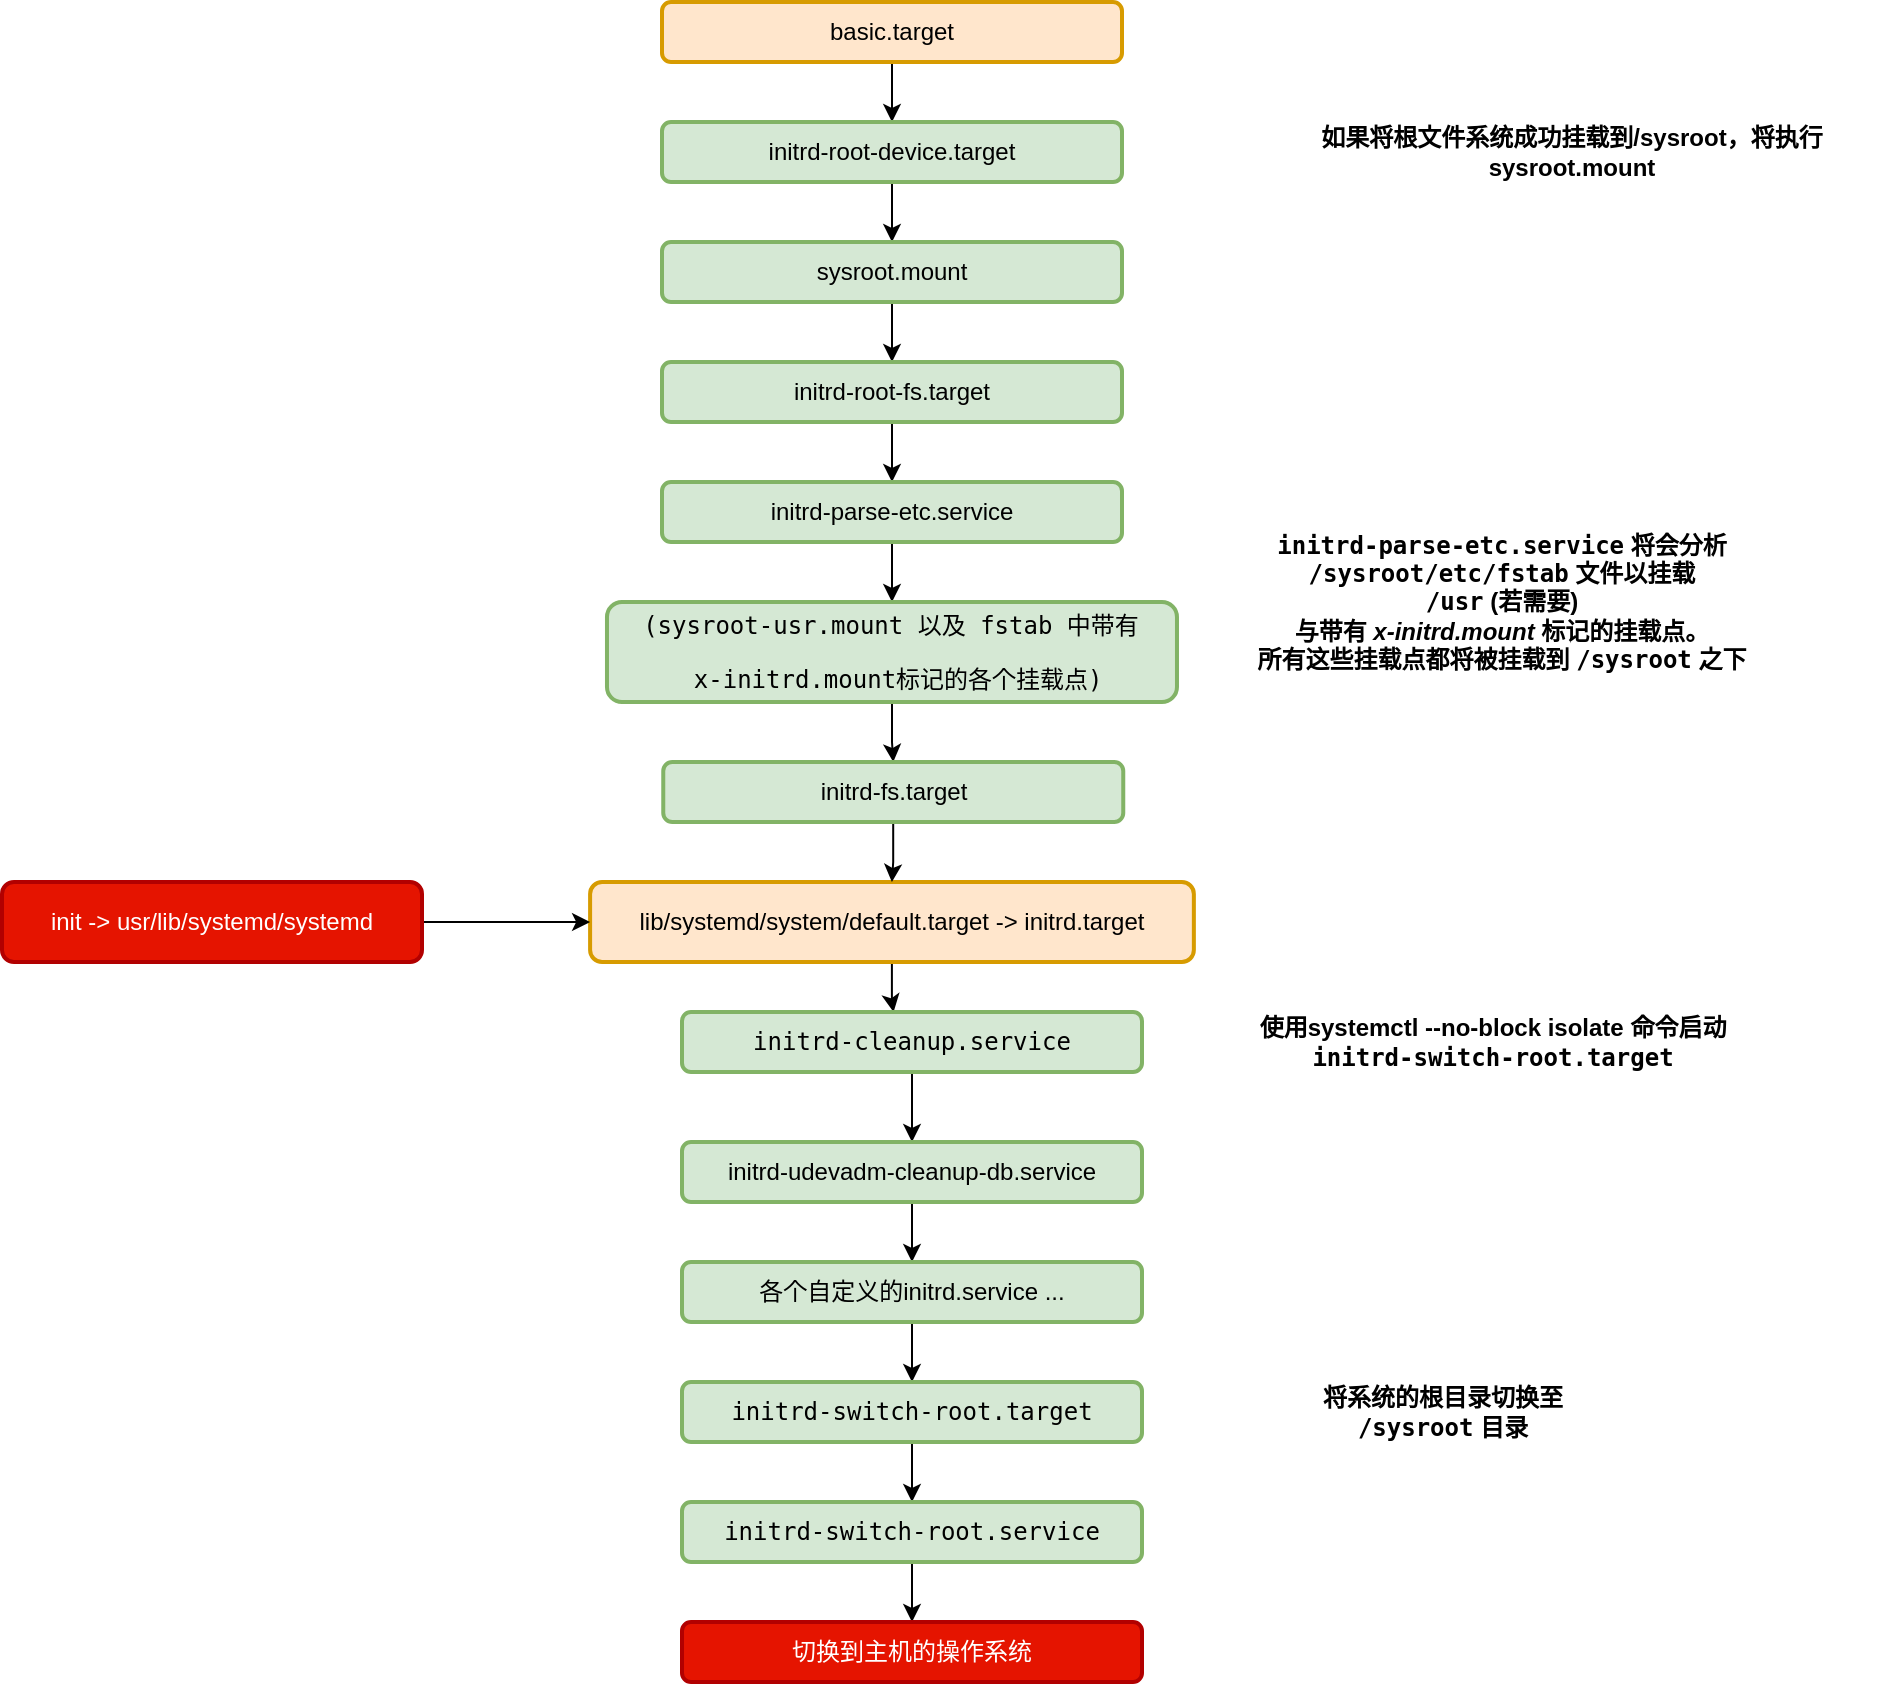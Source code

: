 <mxfile version="15.2.9" type="github" pages="2">
  <diagram id="haKI7TRJlkWC1d8LD_Nv" name="第 1 页">
    <mxGraphModel dx="2622" dy="1872" grid="1" gridSize="10" guides="1" tooltips="1" connect="1" arrows="1" fold="1" page="0" pageScale="1" pageWidth="827" pageHeight="1169" math="0" shadow="0">
      <root>
        <mxCell id="0" />
        <mxCell id="1" parent="0" />
        <mxCell id="_bKZqL0wi3-hsqJOC3Qj-47" style="edgeStyle=orthogonalEdgeStyle;rounded=0;orthogonalLoop=1;jettySize=auto;html=1;entryX=0.46;entryY=0;entryDx=0;entryDy=0;entryPerimeter=0;" edge="1" parent="1" source="_bKZqL0wi3-hsqJOC3Qj-18" target="_bKZqL0wi3-hsqJOC3Qj-46">
          <mxGeometry relative="1" as="geometry" />
        </mxCell>
        <mxCell id="_bKZqL0wi3-hsqJOC3Qj-18" value="lib/systemd/system/default.target -&amp;gt; initrd.target" style="rounded=1;whiteSpace=wrap;html=1;strokeWidth=2;fillColor=#ffe6cc;strokeColor=#d79b00;" vertex="1" parent="1">
          <mxGeometry x="-895.95" y="-420" width="301.88" height="40" as="geometry" />
        </mxCell>
        <mxCell id="_bKZqL0wi3-hsqJOC3Qj-20" style="edgeStyle=orthogonalEdgeStyle;rounded=0;orthogonalLoop=1;jettySize=auto;html=1;" edge="1" parent="1" source="_bKZqL0wi3-hsqJOC3Qj-19" target="_bKZqL0wi3-hsqJOC3Qj-18">
          <mxGeometry relative="1" as="geometry" />
        </mxCell>
        <mxCell id="_bKZqL0wi3-hsqJOC3Qj-19" value="init -&amp;gt; usr/lib/systemd/systemd" style="rounded=1;whiteSpace=wrap;html=1;strokeWidth=2;fillColor=#e51400;strokeColor=#B20000;fontColor=#ffffff;" vertex="1" parent="1">
          <mxGeometry x="-1190" y="-420" width="210" height="40" as="geometry" />
        </mxCell>
        <mxCell id="_bKZqL0wi3-hsqJOC3Qj-23" style="edgeStyle=orthogonalEdgeStyle;rounded=0;orthogonalLoop=1;jettySize=auto;html=1;entryX=0.5;entryY=0;entryDx=0;entryDy=0;" edge="1" parent="1" source="_bKZqL0wi3-hsqJOC3Qj-21" target="_bKZqL0wi3-hsqJOC3Qj-22">
          <mxGeometry relative="1" as="geometry" />
        </mxCell>
        <mxCell id="_bKZqL0wi3-hsqJOC3Qj-21" value="basic.target" style="rounded=1;whiteSpace=wrap;html=1;strokeWidth=2;fillColor=#ffe6cc;strokeColor=#d79b00;" vertex="1" parent="1">
          <mxGeometry x="-860" y="-860" width="230" height="30" as="geometry" />
        </mxCell>
        <mxCell id="_bKZqL0wi3-hsqJOC3Qj-27" style="edgeStyle=orthogonalEdgeStyle;rounded=0;orthogonalLoop=1;jettySize=auto;html=1;entryX=0.5;entryY=0;entryDx=0;entryDy=0;" edge="1" parent="1" source="_bKZqL0wi3-hsqJOC3Qj-22" target="_bKZqL0wi3-hsqJOC3Qj-25">
          <mxGeometry relative="1" as="geometry" />
        </mxCell>
        <mxCell id="_bKZqL0wi3-hsqJOC3Qj-22" value="initrd-root-device.target" style="rounded=1;whiteSpace=wrap;html=1;strokeWidth=2;fillColor=#d5e8d4;strokeColor=#82b366;" vertex="1" parent="1">
          <mxGeometry x="-860" y="-800" width="230" height="30" as="geometry" />
        </mxCell>
        <mxCell id="_bKZqL0wi3-hsqJOC3Qj-28" style="edgeStyle=orthogonalEdgeStyle;rounded=0;orthogonalLoop=1;jettySize=auto;html=1;entryX=0.5;entryY=0;entryDx=0;entryDy=0;" edge="1" parent="1" source="_bKZqL0wi3-hsqJOC3Qj-25" target="_bKZqL0wi3-hsqJOC3Qj-26">
          <mxGeometry relative="1" as="geometry" />
        </mxCell>
        <mxCell id="_bKZqL0wi3-hsqJOC3Qj-25" value="sysroot.mount" style="rounded=1;whiteSpace=wrap;html=1;strokeWidth=2;fillColor=#d5e8d4;strokeColor=#82b366;" vertex="1" parent="1">
          <mxGeometry x="-860" y="-740" width="230" height="30" as="geometry" />
        </mxCell>
        <mxCell id="_bKZqL0wi3-hsqJOC3Qj-34" style="edgeStyle=orthogonalEdgeStyle;rounded=0;orthogonalLoop=1;jettySize=auto;html=1;entryX=0.5;entryY=0;entryDx=0;entryDy=0;" edge="1" parent="1" source="_bKZqL0wi3-hsqJOC3Qj-26" target="_bKZqL0wi3-hsqJOC3Qj-31">
          <mxGeometry relative="1" as="geometry" />
        </mxCell>
        <mxCell id="_bKZqL0wi3-hsqJOC3Qj-26" value="initrd-root-fs.target" style="rounded=1;whiteSpace=wrap;html=1;strokeWidth=2;fillColor=#d5e8d4;strokeColor=#82b366;" vertex="1" parent="1">
          <mxGeometry x="-860" y="-680" width="230" height="30" as="geometry" />
        </mxCell>
        <mxCell id="_bKZqL0wi3-hsqJOC3Qj-35" style="edgeStyle=orthogonalEdgeStyle;rounded=0;orthogonalLoop=1;jettySize=auto;html=1;" edge="1" parent="1" source="_bKZqL0wi3-hsqJOC3Qj-31" target="_bKZqL0wi3-hsqJOC3Qj-32">
          <mxGeometry relative="1" as="geometry" />
        </mxCell>
        <mxCell id="_bKZqL0wi3-hsqJOC3Qj-31" value="initrd-parse-etc.service" style="rounded=1;whiteSpace=wrap;html=1;strokeWidth=2;fillColor=#d5e8d4;strokeColor=#82b366;" vertex="1" parent="1">
          <mxGeometry x="-860" y="-620" width="230" height="30" as="geometry" />
        </mxCell>
        <mxCell id="_bKZqL0wi3-hsqJOC3Qj-36" style="edgeStyle=orthogonalEdgeStyle;rounded=0;orthogonalLoop=1;jettySize=auto;html=1;entryX=0.5;entryY=0;entryDx=0;entryDy=0;" edge="1" parent="1" source="_bKZqL0wi3-hsqJOC3Qj-32" target="_bKZqL0wi3-hsqJOC3Qj-33">
          <mxGeometry relative="1" as="geometry" />
        </mxCell>
        <mxCell id="_bKZqL0wi3-hsqJOC3Qj-32" value="&lt;pre class=&quot;programlisting&quot;&gt;(sysroot-usr.mount 以及 fstab 中带有&lt;/pre&gt;&lt;pre class=&quot;programlisting&quot;&gt; x-initrd.mount标记的各个挂载点)&lt;/pre&gt;" style="rounded=1;whiteSpace=wrap;html=1;strokeWidth=2;fillColor=#d5e8d4;strokeColor=#82b366;" vertex="1" parent="1">
          <mxGeometry x="-887.51" y="-560" width="285" height="50" as="geometry" />
        </mxCell>
        <mxCell id="_bKZqL0wi3-hsqJOC3Qj-37" style="edgeStyle=orthogonalEdgeStyle;rounded=0;orthogonalLoop=1;jettySize=auto;html=1;" edge="1" parent="1" source="_bKZqL0wi3-hsqJOC3Qj-33" target="_bKZqL0wi3-hsqJOC3Qj-18">
          <mxGeometry relative="1" as="geometry" />
        </mxCell>
        <mxCell id="_bKZqL0wi3-hsqJOC3Qj-33" value="initrd-fs.target" style="rounded=1;whiteSpace=wrap;html=1;strokeWidth=2;fillColor=#d5e8d4;strokeColor=#82b366;" vertex="1" parent="1">
          <mxGeometry x="-859.37" y="-480" width="230" height="30" as="geometry" />
        </mxCell>
        <mxCell id="_bKZqL0wi3-hsqJOC3Qj-44" value="&lt;font&gt;如果将根文件系统成功挂载到/sysroot，将执行sysroot.mount&lt;/font&gt;" style="text;html=1;strokeColor=none;fillColor=none;align=center;verticalAlign=middle;whiteSpace=wrap;rounded=0;fontStyle=1;fontColor=#000000;" vertex="1" parent="1">
          <mxGeometry x="-560" y="-800" width="310" height="30" as="geometry" />
        </mxCell>
        <mxCell id="_bKZqL0wi3-hsqJOC3Qj-45" value="&lt;b&gt;&lt;code class=&quot;filename&quot;&gt;initrd-parse-etc.service&lt;/code&gt; 将会分析&lt;br&gt;    &lt;code class=&quot;filename&quot;&gt;/sysroot/etc/fstab&lt;/code&gt; 文件以挂载&lt;br&gt;    &lt;code class=&quot;filename&quot;&gt;/usr&lt;/code&gt; (若需要)&lt;br&gt;    与带有 &lt;span class=&quot;emphasis&quot;&gt;&lt;em&gt;x-initrd.mount&lt;/em&gt;&lt;/span&gt; 标记的挂载点。&lt;br&gt;    所有这些挂载点都将被挂载到 &lt;code class=&quot;filename&quot;&gt;/sysroot&lt;/code&gt; 之下&lt;/b&gt;" style="text;html=1;strokeColor=none;fillColor=none;align=center;verticalAlign=middle;whiteSpace=wrap;rounded=0;" vertex="1" parent="1">
          <mxGeometry x="-610" y="-600" width="340" height="80" as="geometry" />
        </mxCell>
        <mxCell id="_bKZqL0wi3-hsqJOC3Qj-52" style="edgeStyle=orthogonalEdgeStyle;rounded=0;orthogonalLoop=1;jettySize=auto;html=1;" edge="1" parent="1" source="_bKZqL0wi3-hsqJOC3Qj-46" target="_bKZqL0wi3-hsqJOC3Qj-49">
          <mxGeometry relative="1" as="geometry" />
        </mxCell>
        <mxCell id="_bKZqL0wi3-hsqJOC3Qj-46" value="&lt;pre class=&quot;programlisting&quot;&gt;initrd-cleanup.service&lt;/pre&gt;" style="rounded=1;whiteSpace=wrap;html=1;strokeWidth=2;fillColor=#d5e8d4;strokeColor=#82b366;" vertex="1" parent="1">
          <mxGeometry x="-850" y="-355" width="230" height="30" as="geometry" />
        </mxCell>
        <mxCell id="_bKZqL0wi3-hsqJOC3Qj-48" value="&lt;b&gt;&lt;span class=&quot;command&quot;&gt;使用systemctl --no-block isolate&lt;/span&gt; 命令启动&lt;br&gt;    &lt;code class=&quot;filename&quot;&gt;initrd-switch-root.target&lt;/code&gt;&lt;/b&gt;" style="text;html=1;align=center;verticalAlign=middle;resizable=0;points=[];autosize=1;strokeColor=none;fillColor=none;" vertex="1" parent="1">
          <mxGeometry x="-570" y="-355" width="250" height="30" as="geometry" />
        </mxCell>
        <mxCell id="_bKZqL0wi3-hsqJOC3Qj-55" style="edgeStyle=orthogonalEdgeStyle;rounded=0;orthogonalLoop=1;jettySize=auto;html=1;startArrow=none;" edge="1" parent="1" source="_bKZqL0wi3-hsqJOC3Qj-63" target="_bKZqL0wi3-hsqJOC3Qj-53">
          <mxGeometry relative="1" as="geometry" />
        </mxCell>
        <mxCell id="_bKZqL0wi3-hsqJOC3Qj-65" style="edgeStyle=orthogonalEdgeStyle;rounded=0;orthogonalLoop=1;jettySize=auto;html=1;" edge="1" parent="1" source="_bKZqL0wi3-hsqJOC3Qj-49" target="_bKZqL0wi3-hsqJOC3Qj-63">
          <mxGeometry relative="1" as="geometry" />
        </mxCell>
        <UserObject label="initrd-udevadm-cleanup-db.service" link="initrd-udevadm-cleanup-db.service" id="_bKZqL0wi3-hsqJOC3Qj-49">
          <mxCell style="rounded=1;whiteSpace=wrap;html=1;strokeWidth=2;fillColor=#d5e8d4;strokeColor=#82b366;" vertex="1" parent="1">
            <mxGeometry x="-850" y="-290" width="230" height="30" as="geometry" />
          </mxCell>
        </UserObject>
        <mxCell id="_bKZqL0wi3-hsqJOC3Qj-56" style="edgeStyle=orthogonalEdgeStyle;rounded=0;orthogonalLoop=1;jettySize=auto;html=1;entryX=0.5;entryY=0;entryDx=0;entryDy=0;" edge="1" parent="1" source="_bKZqL0wi3-hsqJOC3Qj-53" target="_bKZqL0wi3-hsqJOC3Qj-54">
          <mxGeometry relative="1" as="geometry" />
        </mxCell>
        <mxCell id="_bKZqL0wi3-hsqJOC3Qj-53" value="&lt;pre class=&quot;programlisting&quot;&gt;initrd-switch-root.target&lt;/pre&gt;" style="rounded=1;whiteSpace=wrap;html=1;strokeWidth=2;fillColor=#d5e8d4;strokeColor=#82b366;" vertex="1" parent="1">
          <mxGeometry x="-850" y="-170" width="230" height="30" as="geometry" />
        </mxCell>
        <mxCell id="_bKZqL0wi3-hsqJOC3Qj-66" style="edgeStyle=orthogonalEdgeStyle;rounded=0;orthogonalLoop=1;jettySize=auto;html=1;entryX=0.5;entryY=0;entryDx=0;entryDy=0;" edge="1" parent="1" source="_bKZqL0wi3-hsqJOC3Qj-54" target="_bKZqL0wi3-hsqJOC3Qj-59">
          <mxGeometry relative="1" as="geometry" />
        </mxCell>
        <mxCell id="_bKZqL0wi3-hsqJOC3Qj-54" value="&lt;pre class=&quot;programlisting&quot;&gt;initrd-switch-root.service&lt;/pre&gt;" style="rounded=1;whiteSpace=wrap;html=1;strokeWidth=2;fillColor=#d5e8d4;strokeColor=#82b366;" vertex="1" parent="1">
          <mxGeometry x="-850" y="-110" width="230" height="30" as="geometry" />
        </mxCell>
        <mxCell id="_bKZqL0wi3-hsqJOC3Qj-58" value="&lt;b&gt;将系统的根目录切换至&lt;br&gt;    &lt;code class=&quot;filename&quot;&gt;/sysroot&lt;/code&gt; 目录&lt;/b&gt;" style="text;html=1;align=center;verticalAlign=middle;resizable=0;points=[];autosize=1;strokeColor=none;fillColor=none;" vertex="1" parent="1">
          <mxGeometry x="-540" y="-170" width="140" height="30" as="geometry" />
        </mxCell>
        <mxCell id="_bKZqL0wi3-hsqJOC3Qj-59" value="&lt;pre class=&quot;programlisting&quot;&gt;切换到主机的操作系统&lt;/pre&gt;" style="rounded=1;whiteSpace=wrap;html=1;strokeWidth=2;fillColor=#e51400;strokeColor=#B20000;fontColor=#ffffff;" vertex="1" parent="1">
          <mxGeometry x="-850" y="-50" width="230" height="30" as="geometry" />
        </mxCell>
        <UserObject label="各个自定义的initrd.service ..." link="initrd-udevadm-cleanup-db.service" id="_bKZqL0wi3-hsqJOC3Qj-63">
          <mxCell style="rounded=1;whiteSpace=wrap;html=1;strokeWidth=2;fillColor=#d5e8d4;strokeColor=#82b366;" vertex="1" parent="1">
            <mxGeometry x="-850" y="-230" width="230" height="30" as="geometry" />
          </mxCell>
        </UserObject>
      </root>
    </mxGraphModel>
  </diagram>
  <diagram id="rMdw0xYeOwC8t32MuyJH" name="第 2 页">
    <mxGraphModel dx="1822" dy="1072" grid="1" gridSize="10" guides="1" tooltips="1" connect="1" arrows="1" fold="1" page="0" pageScale="1" pageWidth="827" pageHeight="1169" math="0" shadow="0">
      <root>
        <mxCell id="01f0WHrPKCv0q59qGz9a-0" />
        <mxCell id="01f0WHrPKCv0q59qGz9a-1" parent="01f0WHrPKCv0q59qGz9a-0" />
        <mxCell id="yu-OUCChX8TLgR850PoO-26" style="edgeStyle=orthogonalEdgeStyle;rounded=0;orthogonalLoop=1;jettySize=auto;html=1;fontColor=#000000;" edge="1" parent="01f0WHrPKCv0q59qGz9a-1" source="8E91R71PGQesUmb4ynqC-0" target="yu-OUCChX8TLgR850PoO-10">
          <mxGeometry relative="1" as="geometry">
            <Array as="points">
              <mxPoint x="355" y="-10" />
              <mxPoint x="-85" y="-10" />
            </Array>
          </mxGeometry>
        </mxCell>
        <mxCell id="yu-OUCChX8TLgR850PoO-27" style="edgeStyle=orthogonalEdgeStyle;rounded=0;orthogonalLoop=1;jettySize=auto;html=1;fontColor=#000000;" edge="1" parent="01f0WHrPKCv0q59qGz9a-1" source="8E91R71PGQesUmb4ynqC-0" target="yu-OUCChX8TLgR850PoO-23">
          <mxGeometry relative="1" as="geometry">
            <Array as="points">
              <mxPoint x="355" y="-10" />
              <mxPoint x="245" y="-10" />
            </Array>
          </mxGeometry>
        </mxCell>
        <mxCell id="yu-OUCChX8TLgR850PoO-28" style="edgeStyle=orthogonalEdgeStyle;rounded=0;orthogonalLoop=1;jettySize=auto;html=1;fontColor=#000000;" edge="1" parent="01f0WHrPKCv0q59qGz9a-1" source="8E91R71PGQesUmb4ynqC-0" target="yu-OUCChX8TLgR850PoO-24">
          <mxGeometry relative="1" as="geometry">
            <Array as="points">
              <mxPoint x="355" y="-10" />
              <mxPoint x="575" y="-10" />
            </Array>
          </mxGeometry>
        </mxCell>
        <mxCell id="yu-OUCChX8TLgR850PoO-29" style="edgeStyle=orthogonalEdgeStyle;rounded=0;orthogonalLoop=1;jettySize=auto;html=1;fontColor=#000000;" edge="1" parent="01f0WHrPKCv0q59qGz9a-1" source="8E91R71PGQesUmb4ynqC-0" target="yu-OUCChX8TLgR850PoO-25">
          <mxGeometry relative="1" as="geometry">
            <Array as="points">
              <mxPoint x="355" y="-10" />
              <mxPoint x="875" y="-10" />
            </Array>
          </mxGeometry>
        </mxCell>
        <mxCell id="8E91R71PGQesUmb4ynqC-0" value="sysinit.target" style="rounded=1;whiteSpace=wrap;html=1;strokeWidth=2;fillColor=#ffe6cc;strokeColor=#d79b00;" vertex="1" parent="01f0WHrPKCv0q59qGz9a-1">
          <mxGeometry x="240" y="-60" width="230" height="30" as="geometry" />
        </mxCell>
        <mxCell id="yu-OUCChX8TLgR850PoO-3" value="basic.target&amp;nbsp;" style="rounded=1;whiteSpace=wrap;html=1;strokeWidth=2;fillColor=#ffe6cc;strokeColor=#d79b00;" vertex="1" parent="01f0WHrPKCv0q59qGz9a-1">
          <mxGeometry x="240" y="170" width="230" height="30" as="geometry" />
        </mxCell>
        <mxCell id="yu-OUCChX8TLgR850PoO-5" value="&lt;pre class=&quot;programlisting&quot;&gt;&lt;span class=&quot;emphasis&quot;&gt;&lt;em&gt;graphical.target&lt;/em&gt;&lt;/span&gt;&lt;/pre&gt;" style="rounded=1;whiteSpace=wrap;html=1;strokeWidth=2;fillColor=#dae8fc;strokeColor=#6c8ebf;" vertex="1" parent="01f0WHrPKCv0q59qGz9a-1">
          <mxGeometry x="-10" y="460" width="230" height="30" as="geometry" />
        </mxCell>
        <mxCell id="yu-OUCChX8TLgR850PoO-41" style="edgeStyle=orthogonalEdgeStyle;rounded=0;orthogonalLoop=1;jettySize=auto;html=1;entryX=0.5;entryY=0;entryDx=0;entryDy=0;fontColor=#000000;" edge="1" parent="01f0WHrPKCv0q59qGz9a-1" source="yu-OUCChX8TLgR850PoO-6" target="yu-OUCChX8TLgR850PoO-38">
          <mxGeometry relative="1" as="geometry" />
        </mxCell>
        <mxCell id="yu-OUCChX8TLgR850PoO-47" style="edgeStyle=orthogonalEdgeStyle;rounded=0;orthogonalLoop=1;jettySize=auto;html=1;fontColor=#000000;" edge="1" parent="01f0WHrPKCv0q59qGz9a-1" source="yu-OUCChX8TLgR850PoO-6" target="yu-OUCChX8TLgR850PoO-43">
          <mxGeometry relative="1" as="geometry">
            <Array as="points">
              <mxPoint x="355" y="290" />
              <mxPoint x="105" y="290" />
            </Array>
          </mxGeometry>
        </mxCell>
        <mxCell id="yu-OUCChX8TLgR850PoO-6" value="/lib/systemd/system/default.target" style="rounded=1;whiteSpace=wrap;html=1;strokeWidth=2;fillColor=#ffe6cc;strokeColor=#d79b00;" vertex="1" parent="01f0WHrPKCv0q59qGz9a-1">
          <mxGeometry x="240" y="240" width="230" height="30" as="geometry" />
        </mxCell>
        <mxCell id="yu-OUCChX8TLgR850PoO-8" value="" style="edgeStyle=orthogonalEdgeStyle;rounded=0;orthogonalLoop=1;jettySize=auto;html=1;fontColor=#000000;" edge="1" parent="01f0WHrPKCv0q59qGz9a-1" source="yu-OUCChX8TLgR850PoO-7" target="yu-OUCChX8TLgR850PoO-6">
          <mxGeometry relative="1" as="geometry" />
        </mxCell>
        <mxCell id="yu-OUCChX8TLgR850PoO-7" value="/sbin/init -&gt; ../lib/systemd/systemd" style="rounded=1;whiteSpace=wrap;html=1;fontColor=#ffffff;strokeWidth=2;fillColor=#e51400;strokeColor=#B20000;" vertex="1" parent="01f0WHrPKCv0q59qGz9a-1">
          <mxGeometry x="-100" y="240" width="230" height="30" as="geometry" />
        </mxCell>
        <mxCell id="yu-OUCChX8TLgR850PoO-45" style="edgeStyle=orthogonalEdgeStyle;rounded=0;orthogonalLoop=1;jettySize=auto;html=1;fontColor=#000000;" edge="1" parent="01f0WHrPKCv0q59qGz9a-1" source="yu-OUCChX8TLgR850PoO-9" target="yu-OUCChX8TLgR850PoO-5">
          <mxGeometry relative="1" as="geometry">
            <Array as="points">
              <mxPoint x="355" y="440" />
              <mxPoint x="105" y="440" />
            </Array>
          </mxGeometry>
        </mxCell>
        <mxCell id="yu-OUCChX8TLgR850PoO-9" value="&lt;pre class=&quot;programlisting&quot;&gt;&lt;span class=&quot;emphasis&quot; style=&quot;font-style: normal&quot;&gt;multi-user.target&lt;/span&gt;&lt;/pre&gt;" style="rounded=1;whiteSpace=wrap;html=1;strokeWidth=2;fontStyle=2;fillColor=#dae8fc;strokeColor=#6c8ebf;" vertex="1" parent="01f0WHrPKCv0q59qGz9a-1">
          <mxGeometry x="240" y="380" width="230" height="30" as="geometry" />
        </mxCell>
        <mxCell id="yu-OUCChX8TLgR850PoO-30" style="edgeStyle=orthogonalEdgeStyle;rounded=0;orthogonalLoop=1;jettySize=auto;html=1;fontColor=#000000;" edge="1" parent="01f0WHrPKCv0q59qGz9a-1" source="yu-OUCChX8TLgR850PoO-10" target="yu-OUCChX8TLgR850PoO-3">
          <mxGeometry relative="1" as="geometry">
            <Array as="points">
              <mxPoint x="-85" y="120" />
              <mxPoint x="355" y="120" />
            </Array>
          </mxGeometry>
        </mxCell>
        <mxCell id="yu-OUCChX8TLgR850PoO-10" value="&lt;pre class=&quot;programlisting&quot;&gt;timers.target&lt;/pre&gt;" style="rounded=1;whiteSpace=wrap;html=1;fontColor=#000000;strokeWidth=2;" vertex="1" parent="01f0WHrPKCv0q59qGz9a-1">
          <mxGeometry x="-200" y="60" width="230" height="30" as="geometry" />
        </mxCell>
        <mxCell id="yu-OUCChX8TLgR850PoO-11" value="" style="rounded=1;whiteSpace=wrap;html=1;fontColor=#000000;strokeWidth=2;" vertex="1" parent="01f0WHrPKCv0q59qGz9a-1">
          <mxGeometry x="-310" y="-370" width="230" height="30" as="geometry" />
        </mxCell>
        <mxCell id="yu-OUCChX8TLgR850PoO-18" style="edgeStyle=orthogonalEdgeStyle;rounded=0;orthogonalLoop=1;jettySize=auto;html=1;entryX=0.5;entryY=0;entryDx=0;entryDy=0;fontColor=#000000;" edge="1" parent="01f0WHrPKCv0q59qGz9a-1" source="yu-OUCChX8TLgR850PoO-12" target="8E91R71PGQesUmb4ynqC-0">
          <mxGeometry relative="1" as="geometry">
            <Array as="points">
              <mxPoint x="-215" y="-80" />
              <mxPoint x="355" y="-80" />
            </Array>
          </mxGeometry>
        </mxCell>
        <UserObject label="local-fs.target" link="local-fs.target" id="yu-OUCChX8TLgR850PoO-12">
          <mxCell style="rounded=1;whiteSpace=wrap;html=1;fontColor=#000000;strokeWidth=2;" vertex="1" parent="01f0WHrPKCv0q59qGz9a-1">
            <mxGeometry x="-330" y="-140" width="230" height="30" as="geometry" />
          </mxCell>
        </UserObject>
        <mxCell id="yu-OUCChX8TLgR850PoO-19" style="edgeStyle=orthogonalEdgeStyle;rounded=0;orthogonalLoop=1;jettySize=auto;html=1;entryX=0.5;entryY=0;entryDx=0;entryDy=0;fontColor=#000000;" edge="1" parent="01f0WHrPKCv0q59qGz9a-1" source="yu-OUCChX8TLgR850PoO-13" target="8E91R71PGQesUmb4ynqC-0">
          <mxGeometry relative="1" as="geometry">
            <Array as="points">
              <mxPoint x="75" y="-80" />
              <mxPoint x="355" y="-80" />
            </Array>
          </mxGeometry>
        </mxCell>
        <mxCell id="yu-OUCChX8TLgR850PoO-13" value="swap.target" style="rounded=1;whiteSpace=wrap;html=1;fontColor=#000000;strokeWidth=2;" vertex="1" parent="01f0WHrPKCv0q59qGz9a-1">
          <mxGeometry x="-40" y="-140" width="230" height="30" as="geometry" />
        </mxCell>
        <mxCell id="yu-OUCChX8TLgR850PoO-17" style="edgeStyle=orthogonalEdgeStyle;rounded=0;orthogonalLoop=1;jettySize=auto;html=1;entryX=0.5;entryY=0;entryDx=0;entryDy=0;fontColor=#000000;" edge="1" parent="01f0WHrPKCv0q59qGz9a-1" source="yu-OUCChX8TLgR850PoO-14" target="8E91R71PGQesUmb4ynqC-0">
          <mxGeometry relative="1" as="geometry" />
        </mxCell>
        <mxCell id="yu-OUCChX8TLgR850PoO-14" value="cryptsetup.target" style="rounded=1;whiteSpace=wrap;html=1;fontColor=#000000;strokeWidth=2;" vertex="1" parent="01f0WHrPKCv0q59qGz9a-1">
          <mxGeometry x="240" y="-140" width="230" height="30" as="geometry" />
        </mxCell>
        <mxCell id="yu-OUCChX8TLgR850PoO-20" style="edgeStyle=orthogonalEdgeStyle;rounded=0;orthogonalLoop=1;jettySize=auto;html=1;fontColor=#000000;" edge="1" parent="01f0WHrPKCv0q59qGz9a-1" source="yu-OUCChX8TLgR850PoO-15" target="8E91R71PGQesUmb4ynqC-0">
          <mxGeometry relative="1" as="geometry">
            <Array as="points">
              <mxPoint x="655" y="-80" />
              <mxPoint x="355" y="-80" />
            </Array>
          </mxGeometry>
        </mxCell>
        <mxCell id="yu-OUCChX8TLgR850PoO-15" value="各底层服务：udev，sysctl等" style="rounded=1;whiteSpace=wrap;html=1;fontColor=#000000;strokeWidth=2;" vertex="1" parent="01f0WHrPKCv0q59qGz9a-1">
          <mxGeometry x="540" y="-140" width="230" height="30" as="geometry" />
        </mxCell>
        <mxCell id="yu-OUCChX8TLgR850PoO-21" style="edgeStyle=orthogonalEdgeStyle;rounded=0;orthogonalLoop=1;jettySize=auto;html=1;entryX=0.5;entryY=0;entryDx=0;entryDy=0;fontColor=#000000;" edge="1" parent="01f0WHrPKCv0q59qGz9a-1" source="yu-OUCChX8TLgR850PoO-16" target="8E91R71PGQesUmb4ynqC-0">
          <mxGeometry relative="1" as="geometry">
            <Array as="points">
              <mxPoint x="935" y="-80" />
              <mxPoint x="355" y="-80" />
            </Array>
          </mxGeometry>
        </mxCell>
        <mxCell id="yu-OUCChX8TLgR850PoO-16" value="各底层虚拟文件系统mounts" style="rounded=1;whiteSpace=wrap;html=1;fontColor=#000000;strokeWidth=2;" vertex="1" parent="01f0WHrPKCv0q59qGz9a-1">
          <mxGeometry x="820" y="-140" width="230" height="30" as="geometry" />
        </mxCell>
        <mxCell id="yu-OUCChX8TLgR850PoO-32" style="edgeStyle=orthogonalEdgeStyle;rounded=0;orthogonalLoop=1;jettySize=auto;html=1;entryX=0.5;entryY=0;entryDx=0;entryDy=0;fontColor=#000000;" edge="1" parent="01f0WHrPKCv0q59qGz9a-1" source="yu-OUCChX8TLgR850PoO-23" target="yu-OUCChX8TLgR850PoO-3">
          <mxGeometry relative="1" as="geometry">
            <Array as="points">
              <mxPoint x="245" y="120" />
              <mxPoint x="355" y="120" />
            </Array>
          </mxGeometry>
        </mxCell>
        <mxCell id="yu-OUCChX8TLgR850PoO-23" value="&lt;pre class=&quot;programlisting&quot;&gt;paths.target&lt;/pre&gt;" style="rounded=1;whiteSpace=wrap;html=1;fontColor=#000000;strokeWidth=2;" vertex="1" parent="01f0WHrPKCv0q59qGz9a-1">
          <mxGeometry x="120" y="60" width="230" height="30" as="geometry" />
        </mxCell>
        <mxCell id="yu-OUCChX8TLgR850PoO-33" style="edgeStyle=orthogonalEdgeStyle;rounded=0;orthogonalLoop=1;jettySize=auto;html=1;entryX=0.5;entryY=0;entryDx=0;entryDy=0;fontColor=#000000;" edge="1" parent="01f0WHrPKCv0q59qGz9a-1" source="yu-OUCChX8TLgR850PoO-24" target="yu-OUCChX8TLgR850PoO-3">
          <mxGeometry relative="1" as="geometry">
            <Array as="points">
              <mxPoint x="575" y="120" />
              <mxPoint x="355" y="120" />
            </Array>
          </mxGeometry>
        </mxCell>
        <mxCell id="yu-OUCChX8TLgR850PoO-24" value="&lt;pre class=&quot;programlisting&quot;&gt;sockets.target&lt;/pre&gt;" style="rounded=1;whiteSpace=wrap;html=1;fontColor=#000000;strokeWidth=2;" vertex="1" parent="01f0WHrPKCv0q59qGz9a-1">
          <mxGeometry x="460" y="60" width="230" height="30" as="geometry" />
        </mxCell>
        <mxCell id="yu-OUCChX8TLgR850PoO-25" value="&lt;pre class=&quot;programlisting&quot;&gt;&lt;span class=&quot;emphasis&quot;&gt;&lt;em&gt;rescue.target&lt;/em&gt;&lt;/span&gt;&lt;/pre&gt;" style="rounded=1;whiteSpace=wrap;html=1;fontColor=#000000;strokeWidth=2;" vertex="1" parent="01f0WHrPKCv0q59qGz9a-1">
          <mxGeometry x="760" y="60" width="230" height="30" as="geometry" />
        </mxCell>
        <mxCell id="yu-OUCChX8TLgR850PoO-35" value="各种timers" style="rounded=1;whiteSpace=wrap;html=1;fontColor=#000000;strokeWidth=2;" vertex="1" parent="01f0WHrPKCv0q59qGz9a-1">
          <mxGeometry x="-200" y="10" width="230" height="30" as="geometry" />
        </mxCell>
        <mxCell id="yu-OUCChX8TLgR850PoO-36" value="各种paths" style="rounded=1;whiteSpace=wrap;html=1;fontColor=#000000;strokeWidth=2;" vertex="1" parent="01f0WHrPKCv0q59qGz9a-1">
          <mxGeometry x="120" y="10" width="230" height="30" as="geometry" />
        </mxCell>
        <mxCell id="yu-OUCChX8TLgR850PoO-37" value="各种sockets" style="rounded=1;whiteSpace=wrap;html=1;fontColor=#000000;strokeWidth=2;" vertex="1" parent="01f0WHrPKCv0q59qGz9a-1">
          <mxGeometry x="460" y="10" width="230" height="30" as="geometry" />
        </mxCell>
        <mxCell id="yu-OUCChX8TLgR850PoO-40" style="edgeStyle=orthogonalEdgeStyle;rounded=0;orthogonalLoop=1;jettySize=auto;html=1;entryX=0.5;entryY=0;entryDx=0;entryDy=0;fontColor=#000000;" edge="1" parent="01f0WHrPKCv0q59qGz9a-1" source="yu-OUCChX8TLgR850PoO-38" target="yu-OUCChX8TLgR850PoO-9">
          <mxGeometry relative="1" as="geometry" />
        </mxCell>
        <mxCell id="yu-OUCChX8TLgR850PoO-38" value="各种系统服务" style="rounded=1;whiteSpace=wrap;html=1;fontColor=#000000;strokeWidth=2;" vertex="1" parent="01f0WHrPKCv0q59qGz9a-1">
          <mxGeometry x="240" y="310" width="230" height="30" as="geometry" />
        </mxCell>
        <mxCell id="yu-OUCChX8TLgR850PoO-46" style="edgeStyle=orthogonalEdgeStyle;rounded=0;orthogonalLoop=1;jettySize=auto;html=1;entryX=0.5;entryY=0;entryDx=0;entryDy=0;fontColor=#000000;" edge="1" parent="01f0WHrPKCv0q59qGz9a-1" source="yu-OUCChX8TLgR850PoO-43" target="yu-OUCChX8TLgR850PoO-5">
          <mxGeometry relative="1" as="geometry" />
        </mxCell>
        <mxCell id="yu-OUCChX8TLgR850PoO-43" value="启动图形所需的各种服务" style="rounded=1;whiteSpace=wrap;html=1;fontColor=#000000;strokeWidth=2;" vertex="1" parent="01f0WHrPKCv0q59qGz9a-1">
          <mxGeometry x="-10" y="310" width="230" height="30" as="geometry" />
        </mxCell>
        <mxCell id="yu-OUCChX8TLgR850PoO-48" value="&lt;div style=&quot;line-height: 1.75 ; font-size: 14px ; text-align: left&quot;&gt;&lt;span style=&quot;font-family: monospace ; color: rgb(255 , 0 , 0)&quot;&gt;可以使用 systemctl set-default multi-user.target 切换启动的模式&lt;/span&gt;&lt;/div&gt;" style="text;html=1;strokeColor=none;fillColor=none;align=center;verticalAlign=middle;whiteSpace=wrap;rounded=0;fontColor=#000000;" vertex="1" parent="01f0WHrPKCv0q59qGz9a-1">
          <mxGeometry x="520" y="232.5" width="360" height="45" as="geometry" />
        </mxCell>
        <mxCell id="yu-OUCChX8TLgR850PoO-49" value="终端模式" style="text;html=1;strokeColor=none;fillColor=none;align=center;verticalAlign=middle;whiteSpace=wrap;rounded=0;fontColor=#000000;" vertex="1" parent="01f0WHrPKCv0q59qGz9a-1">
          <mxGeometry x="530" y="385" width="90" height="20" as="geometry" />
        </mxCell>
        <mxCell id="yu-OUCChX8TLgR850PoO-50" value="图形模式" style="text;html=1;strokeColor=none;fillColor=none;align=center;verticalAlign=middle;whiteSpace=wrap;rounded=0;fontColor=#000000;" vertex="1" parent="01f0WHrPKCv0q59qGz9a-1">
          <mxGeometry x="240" y="460" width="110" height="30" as="geometry" />
        </mxCell>
      </root>
    </mxGraphModel>
  </diagram>
</mxfile>
